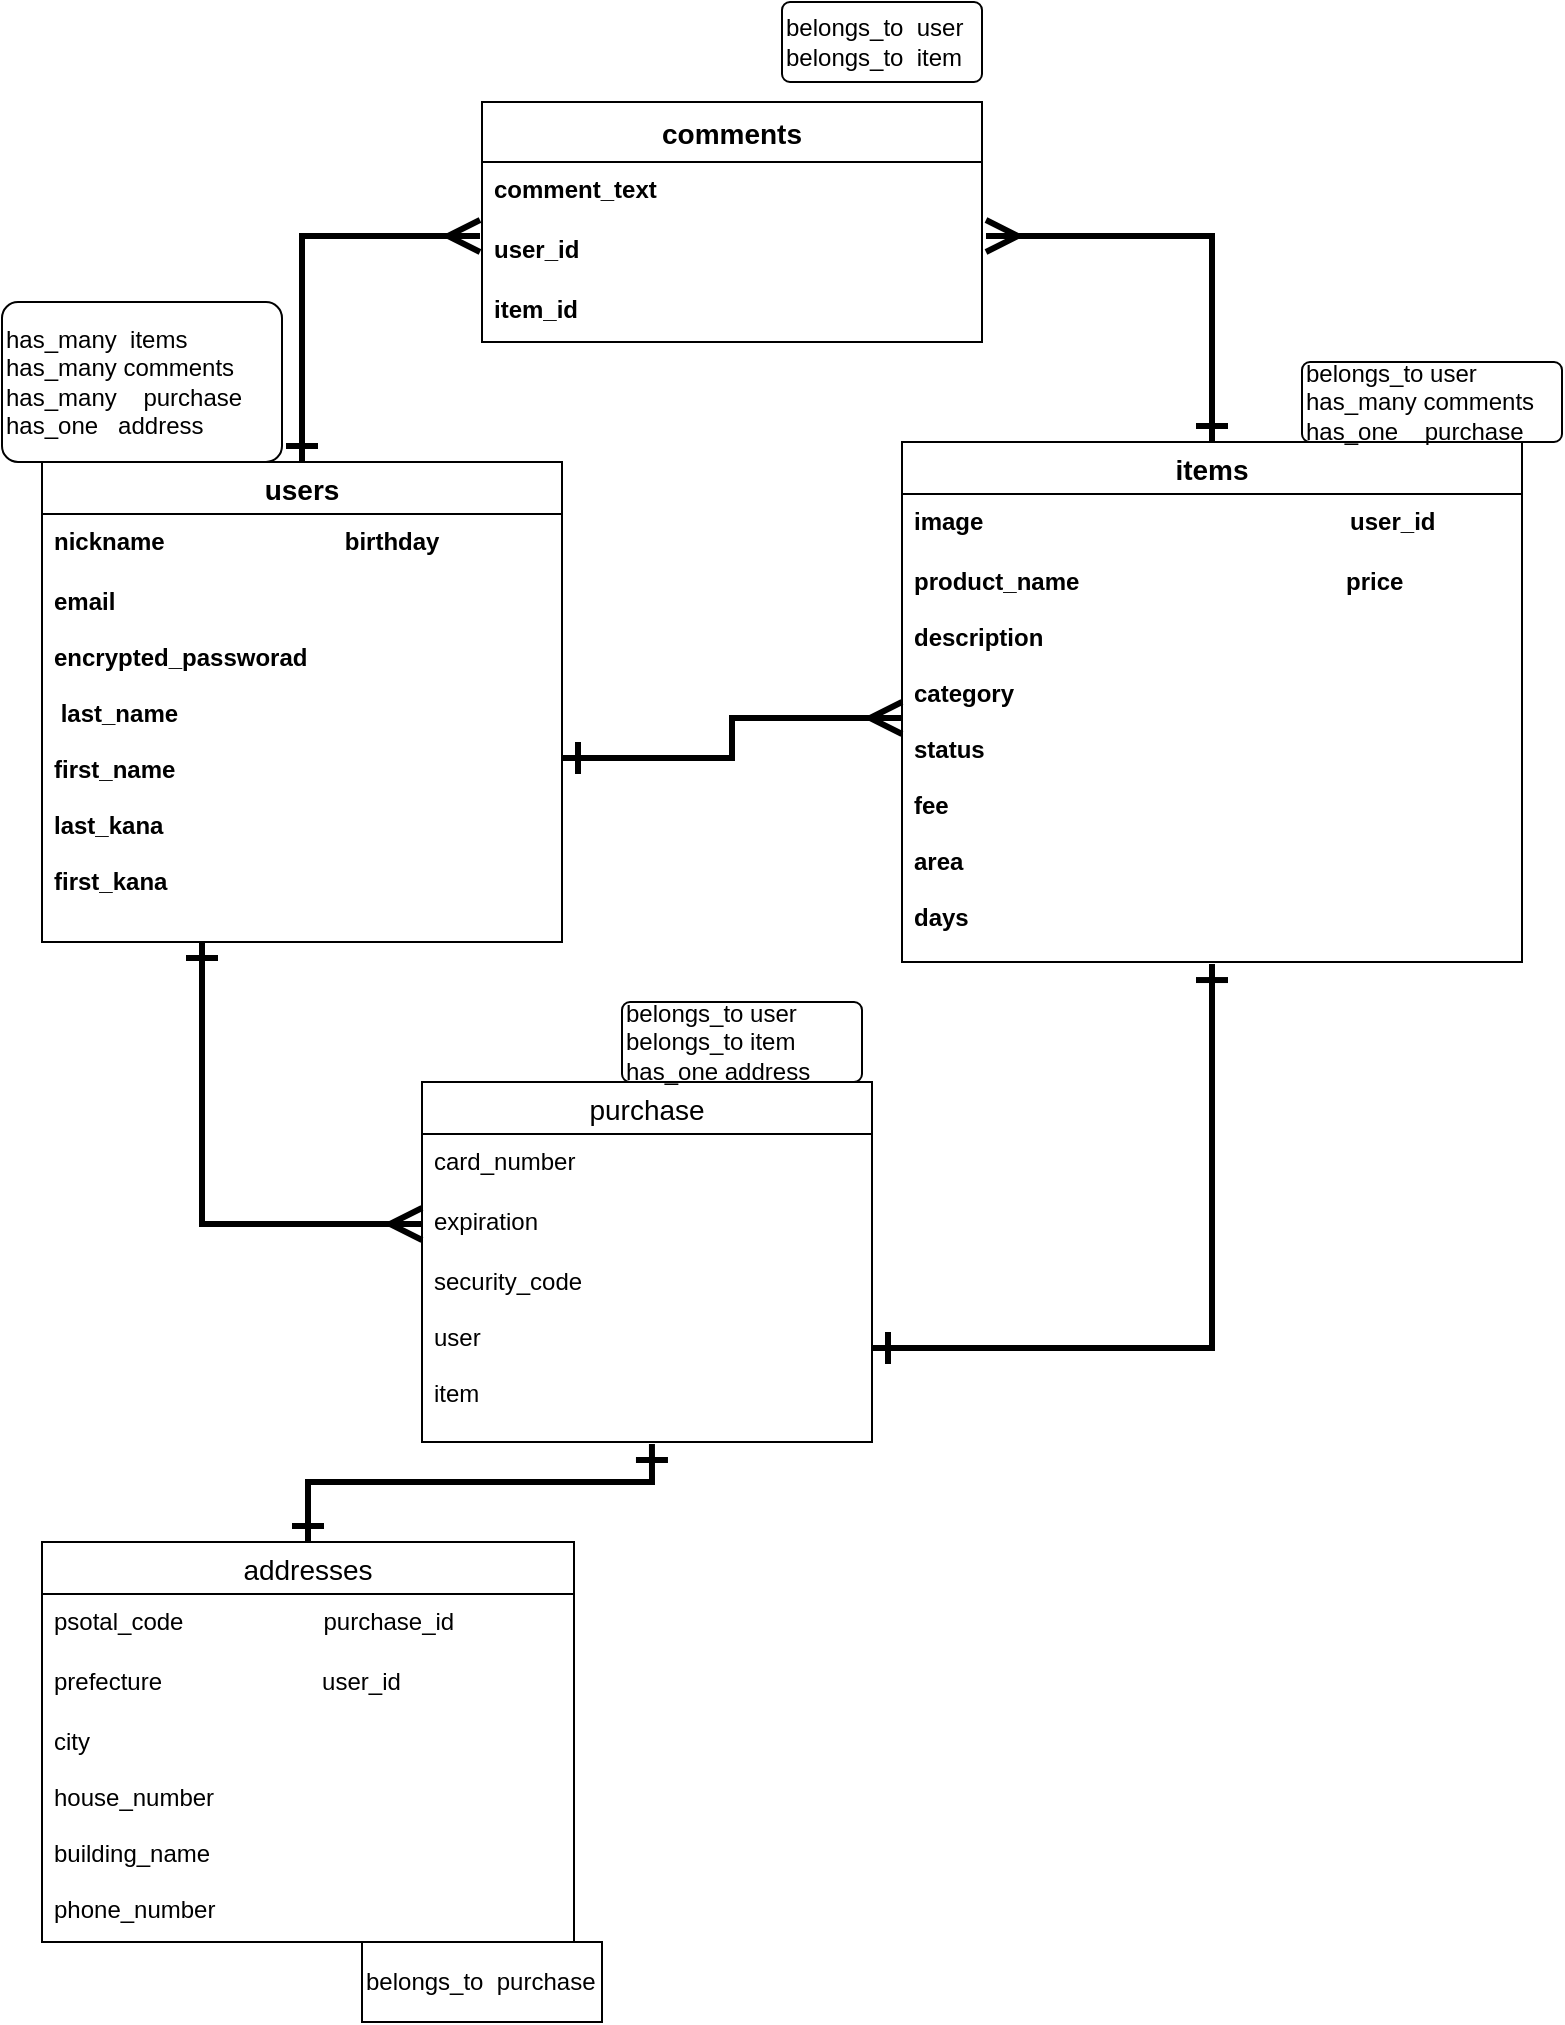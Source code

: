 <mxfile>
    <diagram id="8on1XOMtNzCubqH3lgD0" name="ページ1">
        <mxGraphModel dx="357" dy="680" grid="1" gridSize="10" guides="1" tooltips="1" connect="1" arrows="1" fold="1" page="1" pageScale="1" pageWidth="827" pageHeight="1169" math="0" shadow="0">
            <root>
                <mxCell id="0"/>
                <mxCell id="1" parent="0"/>
                <mxCell id="38" style="edgeStyle=orthogonalEdgeStyle;rounded=0;orthogonalLoop=1;jettySize=auto;html=1;exitX=0.5;exitY=0;exitDx=0;exitDy=0;entryX=-0.004;entryY=0.233;entryDx=0;entryDy=0;entryPerimeter=0;startArrow=ERone;startFill=0;endArrow=ERmany;endFill=0;endSize=12;startSize=12;strokeWidth=3;" parent="1" source="2" target="14" edge="1">
                    <mxGeometry relative="1" as="geometry"/>
                </mxCell>
                <mxCell id="2" value="users" style="swimlane;fontStyle=1;childLayout=stackLayout;horizontal=1;startSize=26;horizontalStack=0;resizeParent=1;resizeParentMax=0;resizeLast=0;collapsible=1;marginBottom=0;align=center;fontSize=14;" parent="1" vertex="1">
                    <mxGeometry x="60" y="230" width="260" height="240" as="geometry"/>
                </mxCell>
                <mxCell id="3" value="nickname                           birthday" style="text;strokeColor=none;fillColor=none;spacingLeft=4;spacingRight=4;overflow=hidden;rotatable=0;points=[[0,0.5],[1,0.5]];portConstraint=eastwest;fontSize=12;fontStyle=1" parent="2" vertex="1">
                    <mxGeometry y="26" width="260" height="30" as="geometry"/>
                </mxCell>
                <mxCell id="4" value="email&#10;&#10;encrypted_passworad&#10;&#10; last_name&#10;&#10;first_name&#10;&#10;last_kana&#10;&#10;first_kana&#10;&#10;" style="text;strokeColor=none;fillColor=none;spacingLeft=4;spacingRight=4;overflow=hidden;rotatable=0;points=[[0,0.5],[1,0.5]];portConstraint=eastwest;fontSize=12;fontStyle=1" parent="2" vertex="1">
                    <mxGeometry y="56" width="260" height="184" as="geometry"/>
                </mxCell>
                <mxCell id="40" style="edgeStyle=orthogonalEdgeStyle;rounded=0;orthogonalLoop=1;jettySize=auto;html=1;entryX=1.008;entryY=0.233;entryDx=0;entryDy=0;entryPerimeter=0;startArrow=ERone;startFill=0;startSize=12;endArrow=ERmany;endFill=0;endSize=12;strokeWidth=3;" parent="1" source="8" target="14" edge="1">
                    <mxGeometry relative="1" as="geometry"/>
                </mxCell>
                <mxCell id="8" value="items" style="swimlane;fontStyle=1;childLayout=stackLayout;horizontal=1;startSize=26;horizontalStack=0;resizeParent=1;resizeParentMax=0;resizeLast=0;collapsible=1;marginBottom=0;align=center;fontSize=14;" parent="1" vertex="1">
                    <mxGeometry x="490" y="220" width="310" height="260" as="geometry"/>
                </mxCell>
                <mxCell id="9" value="image                                                       user_id&#10;&#10;" style="text;strokeColor=none;fillColor=none;spacingLeft=4;spacingRight=4;overflow=hidden;rotatable=0;points=[[0,0.5],[1,0.5]];portConstraint=eastwest;fontSize=12;fontStyle=1" parent="8" vertex="1">
                    <mxGeometry y="26" width="310" height="30" as="geometry"/>
                </mxCell>
                <mxCell id="10" value="product_name                                        price&#10;&#10;description&#10;&#10;category&#10;&#10;status&#10;&#10;fee&#10;&#10;area&#10;&#10;days&#10;&#10;&#10;" style="text;strokeColor=none;fillColor=none;spacingLeft=4;spacingRight=4;overflow=hidden;rotatable=0;points=[[0,0.5],[1,0.5]];portConstraint=eastwest;fontSize=12;fontStyle=1" parent="8" vertex="1">
                    <mxGeometry y="56" width="310" height="204" as="geometry"/>
                </mxCell>
                <mxCell id="12" value="comments" style="swimlane;fontStyle=1;childLayout=stackLayout;horizontal=1;startSize=30;horizontalStack=0;resizeParent=1;resizeParentMax=0;resizeLast=0;collapsible=1;marginBottom=0;align=center;fontSize=14;" parent="1" vertex="1">
                    <mxGeometry x="280" y="50" width="250" height="120" as="geometry"/>
                </mxCell>
                <mxCell id="13" value="comment_text&#10;&#10;" style="text;strokeColor=none;fillColor=none;spacingLeft=4;spacingRight=4;overflow=hidden;rotatable=0;points=[[0,0.5],[1,0.5]];portConstraint=eastwest;fontSize=12;fontStyle=1" parent="12" vertex="1">
                    <mxGeometry y="30" width="250" height="30" as="geometry"/>
                </mxCell>
                <mxCell id="14" value="user_id" style="text;strokeColor=none;fillColor=none;spacingLeft=4;spacingRight=4;overflow=hidden;rotatable=0;points=[[0,0.5],[1,0.5]];portConstraint=eastwest;fontSize=12;fontStyle=1" parent="12" vertex="1">
                    <mxGeometry y="60" width="250" height="30" as="geometry"/>
                </mxCell>
                <mxCell id="15" value="item_id" style="text;strokeColor=none;fillColor=none;spacingLeft=4;spacingRight=4;overflow=hidden;rotatable=0;points=[[0,0.5],[1,0.5]];portConstraint=eastwest;fontSize=12;fontStyle=1" parent="12" vertex="1">
                    <mxGeometry y="90" width="250" height="30" as="geometry"/>
                </mxCell>
                <mxCell id="16" value="purchase" style="swimlane;fontStyle=0;childLayout=stackLayout;horizontal=1;startSize=26;horizontalStack=0;resizeParent=1;resizeParentMax=0;resizeLast=0;collapsible=1;marginBottom=0;align=center;fontSize=14;" parent="1" vertex="1">
                    <mxGeometry x="250" y="540" width="225" height="180" as="geometry"/>
                </mxCell>
                <mxCell id="17" value="card_number" style="text;strokeColor=none;fillColor=none;spacingLeft=4;spacingRight=4;overflow=hidden;rotatable=0;points=[[0,0.5],[1,0.5]];portConstraint=eastwest;fontSize=12;" parent="16" vertex="1">
                    <mxGeometry y="26" width="225" height="30" as="geometry"/>
                </mxCell>
                <mxCell id="18" value="expiration" style="text;strokeColor=none;fillColor=none;spacingLeft=4;spacingRight=4;overflow=hidden;rotatable=0;points=[[0,0.5],[1,0.5]];portConstraint=eastwest;fontSize=12;" parent="16" vertex="1">
                    <mxGeometry y="56" width="225" height="30" as="geometry"/>
                </mxCell>
                <mxCell id="19" value="security_code&#10;&#10;user&#10;&#10;item" style="text;strokeColor=none;fillColor=none;spacingLeft=4;spacingRight=4;overflow=hidden;rotatable=0;points=[[0,0.5],[1,0.5]];portConstraint=eastwest;fontSize=12;" parent="16" vertex="1">
                    <mxGeometry y="86" width="225" height="94" as="geometry"/>
                </mxCell>
                <mxCell id="39" style="edgeStyle=orthogonalEdgeStyle;rounded=0;orthogonalLoop=1;jettySize=auto;html=1;exitX=1;exitY=0.5;exitDx=0;exitDy=0;entryX=0;entryY=0.402;entryDx=0;entryDy=0;entryPerimeter=0;startArrow=ERone;startFill=0;endArrow=ERmany;endFill=0;strokeWidth=3;endSize=12;startSize=12;" parent="1" source="4" target="10" edge="1">
                    <mxGeometry relative="1" as="geometry"/>
                </mxCell>
                <mxCell id="42" style="edgeStyle=orthogonalEdgeStyle;rounded=0;orthogonalLoop=1;jettySize=auto;html=1;exitX=1;exitY=0.5;exitDx=0;exitDy=0;entryX=0.5;entryY=1.005;entryDx=0;entryDy=0;entryPerimeter=0;startArrow=ERone;startFill=0;startSize=12;endArrow=ERone;endFill=0;endSize=12;strokeWidth=3;" parent="1" source="19" target="10" edge="1">
                    <mxGeometry relative="1" as="geometry"/>
                </mxCell>
                <mxCell id="43" style="edgeStyle=orthogonalEdgeStyle;rounded=0;orthogonalLoop=1;jettySize=auto;html=1;exitX=0;exitY=0.5;exitDx=0;exitDy=0;startArrow=ERmany;startFill=0;startSize=12;endArrow=ERone;endFill=0;endSize=12;strokeWidth=3;" parent="1" source="18" target="4" edge="1">
                    <mxGeometry relative="1" as="geometry">
                        <mxPoint x="120" y="440" as="targetPoint"/>
                        <Array as="points">
                            <mxPoint x="140" y="611"/>
                        </Array>
                    </mxGeometry>
                </mxCell>
                <mxCell id="48" style="edgeStyle=orthogonalEdgeStyle;rounded=0;orthogonalLoop=1;jettySize=auto;html=1;entryX=0.511;entryY=1.011;entryDx=0;entryDy=0;entryPerimeter=0;startArrow=ERone;startFill=0;startSize=12;endArrow=ERone;endFill=0;endSize=12;strokeWidth=3;" parent="1" source="44" target="19" edge="1">
                    <mxGeometry relative="1" as="geometry">
                        <Array as="points">
                            <mxPoint x="193" y="740"/>
                            <mxPoint x="365" y="740"/>
                        </Array>
                    </mxGeometry>
                </mxCell>
                <mxCell id="44" value="addresses" style="swimlane;fontStyle=0;childLayout=stackLayout;horizontal=1;startSize=26;horizontalStack=0;resizeParent=1;resizeParentMax=0;resizeLast=0;collapsible=1;marginBottom=0;align=center;fontSize=14;" parent="1" vertex="1">
                    <mxGeometry x="60" y="770" width="266" height="200" as="geometry"/>
                </mxCell>
                <mxCell id="45" value="psotal_code                     purchase_id&#10;" style="text;strokeColor=none;fillColor=none;spacingLeft=4;spacingRight=4;overflow=hidden;rotatable=0;points=[[0,0.5],[1,0.5]];portConstraint=eastwest;fontSize=12;" parent="44" vertex="1">
                    <mxGeometry y="26" width="266" height="30" as="geometry"/>
                </mxCell>
                <mxCell id="46" value="prefecture                        user_id" style="text;strokeColor=none;fillColor=none;spacingLeft=4;spacingRight=4;overflow=hidden;rotatable=0;points=[[0,0.5],[1,0.5]];portConstraint=eastwest;fontSize=12;" parent="44" vertex="1">
                    <mxGeometry y="56" width="266" height="30" as="geometry"/>
                </mxCell>
                <mxCell id="47" value="city&#10;&#10;house_number&#10;&#10;building_name&#10;&#10;phone_number" style="text;strokeColor=none;fillColor=none;spacingLeft=4;spacingRight=4;overflow=hidden;rotatable=0;points=[[0,0.5],[1,0.5]];portConstraint=eastwest;fontSize=12;" parent="44" vertex="1">
                    <mxGeometry y="86" width="266" height="114" as="geometry"/>
                </mxCell>
                <mxCell id="53" value="has_many&amp;nbsp; items&lt;br&gt;has_many comments&lt;br&gt;has_many&amp;nbsp; &amp;nbsp; purchase&lt;br&gt;has_one&amp;nbsp; &amp;nbsp;address" style="rounded=1;arcSize=10;whiteSpace=wrap;html=1;align=left;" parent="1" vertex="1">
                    <mxGeometry x="40" y="150" width="140" height="80" as="geometry"/>
                </mxCell>
                <mxCell id="54" value="belongs_to user&lt;br&gt;has_many comments&lt;br&gt;has_one&amp;nbsp; &amp;nbsp; purchase" style="rounded=1;arcSize=10;whiteSpace=wrap;html=1;align=left;" parent="1" vertex="1">
                    <mxGeometry x="690" y="180" width="130" height="40" as="geometry"/>
                </mxCell>
                <mxCell id="55" value="belongs_to user&lt;br&gt;belongs_to item&lt;br&gt;has_one address" style="rounded=1;arcSize=10;whiteSpace=wrap;html=1;align=left;" parent="1" vertex="1">
                    <mxGeometry x="350" y="500" width="120" height="40" as="geometry"/>
                </mxCell>
                <mxCell id="56" value="belongs_to&amp;nbsp; user&lt;br&gt;belongs_to&amp;nbsp; item" style="rounded=1;arcSize=10;whiteSpace=wrap;html=1;align=left;" parent="1" vertex="1">
                    <mxGeometry x="430" width="100" height="40" as="geometry"/>
                </mxCell>
                <mxCell id="57" value="belongs_to&amp;nbsp; purchase" style="whiteSpace=wrap;html=1;align=left;" parent="1" vertex="1">
                    <mxGeometry x="220" y="970" width="120" height="40" as="geometry"/>
                </mxCell>
            </root>
        </mxGraphModel>
    </diagram>
</mxfile>